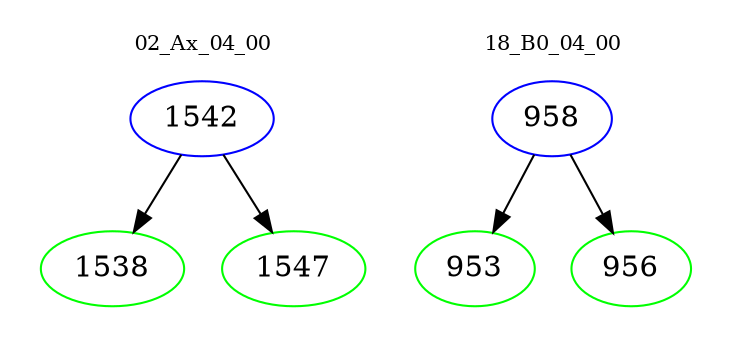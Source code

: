 digraph{
subgraph cluster_0 {
color = white
label = "02_Ax_04_00";
fontsize=10;
T0_1542 [label="1542", color="blue"]
T0_1542 -> T0_1538 [color="black"]
T0_1538 [label="1538", color="green"]
T0_1542 -> T0_1547 [color="black"]
T0_1547 [label="1547", color="green"]
}
subgraph cluster_1 {
color = white
label = "18_B0_04_00";
fontsize=10;
T1_958 [label="958", color="blue"]
T1_958 -> T1_953 [color="black"]
T1_953 [label="953", color="green"]
T1_958 -> T1_956 [color="black"]
T1_956 [label="956", color="green"]
}
}
